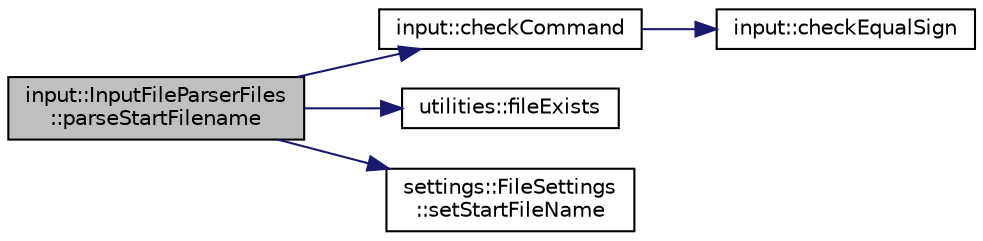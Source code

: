 digraph "input::InputFileParserFiles::parseStartFilename"
{
 // LATEX_PDF_SIZE
  edge [fontname="Helvetica",fontsize="10",labelfontname="Helvetica",labelfontsize="10"];
  node [fontname="Helvetica",fontsize="10",shape=record];
  rankdir="LR";
  Node1 [label="input::InputFileParserFiles\l::parseStartFilename",height=0.2,width=0.4,color="black", fillcolor="grey75", style="filled", fontcolor="black",tooltip="parse start file of simulation and set it in settings"];
  Node1 -> Node2 [color="midnightblue",fontsize="10",style="solid",fontname="Helvetica"];
  Node2 [label="input::checkCommand",height=0.2,width=0.4,color="black", fillcolor="white", style="filled",URL="$namespaceinput.html#a81877d6bfa9b46cdca1b280c6d1b30fb",tooltip="check if command array has exactly 3 elements"];
  Node2 -> Node3 [color="midnightblue",fontsize="10",style="solid",fontname="Helvetica"];
  Node3 [label="input::checkEqualSign",height=0.2,width=0.4,color="black", fillcolor="white", style="filled",URL="$namespaceinput.html#a586caa23c32d86459177222a3b5d53fe",tooltip="check if parameter is \"=\""];
  Node1 -> Node4 [color="midnightblue",fontsize="10",style="solid",fontname="Helvetica"];
  Node4 [label="utilities::fileExists",height=0.2,width=0.4,color="black", fillcolor="white", style="filled",URL="$namespaceutilities.html#a5f99dc774ed5126fa493cdb1c7163308",tooltip="checks if a file exists and can be opened"];
  Node1 -> Node5 [color="midnightblue",fontsize="10",style="solid",fontname="Helvetica"];
  Node5 [label="settings::FileSettings\l::setStartFileName",height=0.2,width=0.4,color="black", fillcolor="white", style="filled",URL="$classsettings_1_1FileSettings.html#a1c5d741a21f80369944ac85270d3a7ab",tooltip=" "];
}
